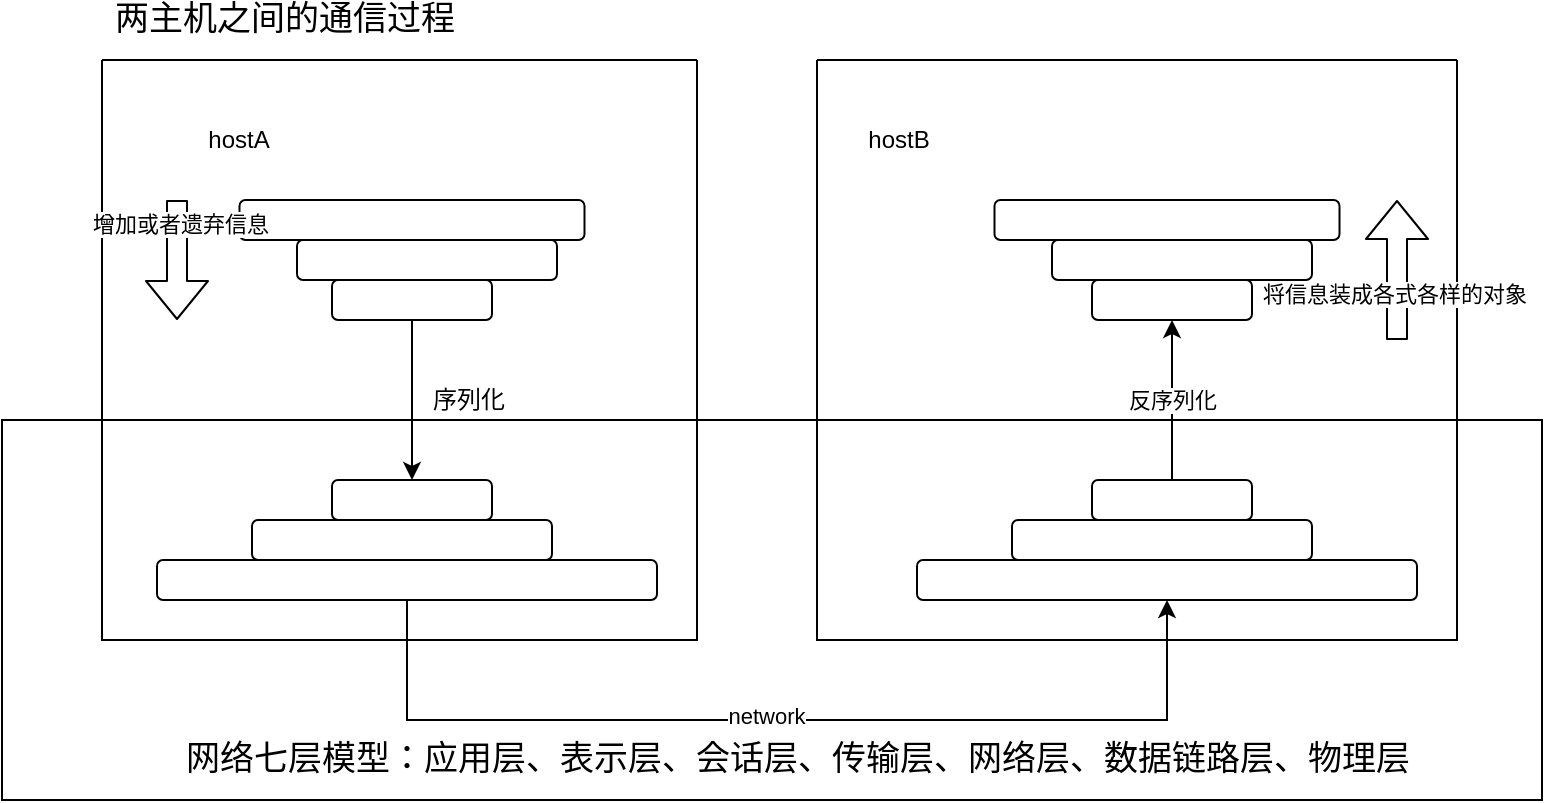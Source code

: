 <mxfile version="15.2.9" type="github">
  <diagram id="29KEiPZmwiUh0Imj3Y1-" name="Page-1">
    <mxGraphModel dx="1422" dy="762" grid="1" gridSize="10" guides="1" tooltips="1" connect="1" arrows="1" fold="1" page="1" pageScale="1" pageWidth="827" pageHeight="1169" math="0" shadow="0">
      <root>
        <mxCell id="0" />
        <mxCell id="1" parent="0" />
        <mxCell id="1BulkkMIy87TA3UZv_x9-26" value="" style="rounded=0;whiteSpace=wrap;html=1;fontSize=17;" vertex="1" parent="1">
          <mxGeometry x="10" y="290" width="770" height="190" as="geometry" />
        </mxCell>
        <mxCell id="8UmH8zV3gvCcBb7hziTH-1" value="" style="rounded=1;whiteSpace=wrap;html=1;" parent="1" vertex="1">
          <mxGeometry x="175" y="320" width="80" height="20" as="geometry" />
        </mxCell>
        <mxCell id="8UmH8zV3gvCcBb7hziTH-2" value="" style="rounded=1;whiteSpace=wrap;html=1;" parent="1" vertex="1">
          <mxGeometry x="135" y="340" width="150" height="20" as="geometry" />
        </mxCell>
        <mxCell id="8UmH8zV3gvCcBb7hziTH-7" style="edgeStyle=orthogonalEdgeStyle;rounded=0;orthogonalLoop=1;jettySize=auto;html=1;exitX=0.5;exitY=1;exitDx=0;exitDy=0;entryX=0.5;entryY=1;entryDx=0;entryDy=0;" parent="1" source="8UmH8zV3gvCcBb7hziTH-3" target="8UmH8zV3gvCcBb7hziTH-6" edge="1">
          <mxGeometry relative="1" as="geometry">
            <mxPoint x="212.5" y="390" as="targetPoint" />
            <Array as="points">
              <mxPoint x="212.5" y="440" />
              <mxPoint x="592.5" y="440" />
            </Array>
          </mxGeometry>
        </mxCell>
        <mxCell id="1BulkkMIy87TA3UZv_x9-9" value="network" style="edgeLabel;html=1;align=center;verticalAlign=middle;resizable=0;points=[];" vertex="1" connectable="0" parent="8UmH8zV3gvCcBb7hziTH-7">
          <mxGeometry x="-0.044" y="2" relative="1" as="geometry">
            <mxPoint as="offset" />
          </mxGeometry>
        </mxCell>
        <mxCell id="8UmH8zV3gvCcBb7hziTH-3" value="" style="rounded=1;whiteSpace=wrap;html=1;" parent="1" vertex="1">
          <mxGeometry x="87.5" y="360" width="250" height="20" as="geometry" />
        </mxCell>
        <mxCell id="1BulkkMIy87TA3UZv_x9-2" value="反序列化" style="edgeStyle=orthogonalEdgeStyle;rounded=0;orthogonalLoop=1;jettySize=auto;html=1;" edge="1" parent="1" source="8UmH8zV3gvCcBb7hziTH-4" target="1BulkkMIy87TA3UZv_x9-1">
          <mxGeometry relative="1" as="geometry" />
        </mxCell>
        <mxCell id="8UmH8zV3gvCcBb7hziTH-4" value="" style="rounded=1;whiteSpace=wrap;html=1;" parent="1" vertex="1">
          <mxGeometry x="555" y="320" width="80" height="20" as="geometry" />
        </mxCell>
        <mxCell id="8UmH8zV3gvCcBb7hziTH-5" value="" style="rounded=1;whiteSpace=wrap;html=1;" parent="1" vertex="1">
          <mxGeometry x="515" y="340" width="150" height="20" as="geometry" />
        </mxCell>
        <mxCell id="8UmH8zV3gvCcBb7hziTH-6" value="" style="rounded=1;whiteSpace=wrap;html=1;" parent="1" vertex="1">
          <mxGeometry x="467.5" y="360" width="250" height="20" as="geometry" />
        </mxCell>
        <mxCell id="1BulkkMIy87TA3UZv_x9-1" value="" style="rounded=1;whiteSpace=wrap;html=1;" vertex="1" parent="1">
          <mxGeometry x="555" y="220" width="80" height="20" as="geometry" />
        </mxCell>
        <mxCell id="1BulkkMIy87TA3UZv_x9-3" value="" style="rounded=1;whiteSpace=wrap;html=1;" vertex="1" parent="1">
          <mxGeometry x="535" y="200" width="130" height="20" as="geometry" />
        </mxCell>
        <mxCell id="1BulkkMIy87TA3UZv_x9-4" value="" style="rounded=1;whiteSpace=wrap;html=1;" vertex="1" parent="1">
          <mxGeometry x="506.25" y="180" width="172.5" height="20" as="geometry" />
        </mxCell>
        <mxCell id="1BulkkMIy87TA3UZv_x9-5" value="" style="swimlane;startSize=0;" vertex="1" parent="1">
          <mxGeometry x="60" y="110" width="297.5" height="290" as="geometry" />
        </mxCell>
        <mxCell id="1BulkkMIy87TA3UZv_x9-14" value="序列化" style="text;html=1;align=center;verticalAlign=middle;resizable=0;points=[];autosize=1;strokeColor=none;fillColor=none;" vertex="1" parent="1BulkkMIy87TA3UZv_x9-5">
          <mxGeometry x="157.5" y="160" width="50" height="20" as="geometry" />
        </mxCell>
        <mxCell id="1BulkkMIy87TA3UZv_x9-15" value="" style="rounded=1;whiteSpace=wrap;html=1;" vertex="1" parent="1BulkkMIy87TA3UZv_x9-5">
          <mxGeometry x="115" y="110" width="80" height="20" as="geometry" />
        </mxCell>
        <mxCell id="1BulkkMIy87TA3UZv_x9-16" value="" style="rounded=1;whiteSpace=wrap;html=1;" vertex="1" parent="1BulkkMIy87TA3UZv_x9-5">
          <mxGeometry x="97.5" y="90" width="130" height="20" as="geometry" />
        </mxCell>
        <mxCell id="1BulkkMIy87TA3UZv_x9-17" value="" style="rounded=1;whiteSpace=wrap;html=1;" vertex="1" parent="1BulkkMIy87TA3UZv_x9-5">
          <mxGeometry x="68.75" y="70" width="172.5" height="20" as="geometry" />
        </mxCell>
        <mxCell id="1BulkkMIy87TA3UZv_x9-23" value="" style="shape=flexArrow;endArrow=classic;html=1;" edge="1" parent="1BulkkMIy87TA3UZv_x9-5">
          <mxGeometry width="50" height="50" relative="1" as="geometry">
            <mxPoint x="37.5" y="70" as="sourcePoint" />
            <mxPoint x="37.5" y="130" as="targetPoint" />
          </mxGeometry>
        </mxCell>
        <mxCell id="1BulkkMIy87TA3UZv_x9-24" value="增加或者遗弃信息" style="edgeLabel;html=1;align=center;verticalAlign=middle;resizable=0;points=[];" vertex="1" connectable="0" parent="1BulkkMIy87TA3UZv_x9-23">
          <mxGeometry x="-0.6" y="1" relative="1" as="geometry">
            <mxPoint as="offset" />
          </mxGeometry>
        </mxCell>
        <mxCell id="1BulkkMIy87TA3UZv_x9-6" value="" style="swimlane;startSize=0;" vertex="1" parent="1">
          <mxGeometry x="417.5" y="110" width="320" height="290" as="geometry" />
        </mxCell>
        <mxCell id="1BulkkMIy87TA3UZv_x9-12" value="" style="shape=flexArrow;endArrow=classic;html=1;" edge="1" parent="1BulkkMIy87TA3UZv_x9-6">
          <mxGeometry width="50" height="50" relative="1" as="geometry">
            <mxPoint x="290" y="140" as="sourcePoint" />
            <mxPoint x="290" y="70" as="targetPoint" />
          </mxGeometry>
        </mxCell>
        <mxCell id="1BulkkMIy87TA3UZv_x9-13" value="将信息装成各式各样的对象" style="edgeLabel;html=1;align=center;verticalAlign=middle;resizable=0;points=[];" vertex="1" connectable="0" parent="1BulkkMIy87TA3UZv_x9-12">
          <mxGeometry x="-0.343" y="2" relative="1" as="geometry">
            <mxPoint as="offset" />
          </mxGeometry>
        </mxCell>
        <mxCell id="1BulkkMIy87TA3UZv_x9-7" value="hostA" style="text;html=1;align=center;verticalAlign=middle;resizable=0;points=[];autosize=1;strokeColor=none;fillColor=none;" vertex="1" parent="1">
          <mxGeometry x="102.5" y="140" width="50" height="20" as="geometry" />
        </mxCell>
        <mxCell id="1BulkkMIy87TA3UZv_x9-8" value="hostB" style="text;html=1;align=center;verticalAlign=middle;resizable=0;points=[];autosize=1;strokeColor=none;fillColor=none;" vertex="1" parent="1">
          <mxGeometry x="432.5" y="140" width="50" height="20" as="geometry" />
        </mxCell>
        <mxCell id="1BulkkMIy87TA3UZv_x9-22" style="edgeStyle=orthogonalEdgeStyle;rounded=0;orthogonalLoop=1;jettySize=auto;html=1;" edge="1" parent="1" source="1BulkkMIy87TA3UZv_x9-15" target="8UmH8zV3gvCcBb7hziTH-1">
          <mxGeometry relative="1" as="geometry" />
        </mxCell>
        <mxCell id="1BulkkMIy87TA3UZv_x9-25" value="两主机之间的通信过程" style="text;html=1;strokeColor=none;fillColor=none;align=center;verticalAlign=middle;whiteSpace=wrap;rounded=0;fontSize=17;" vertex="1" parent="1">
          <mxGeometry x="63" y="80" width="177" height="20" as="geometry" />
        </mxCell>
        <mxCell id="1BulkkMIy87TA3UZv_x9-28" value="网络七层模型：应用层、表示层、会话层、传输层、网络层、数据链路层、物理层" style="text;html=1;strokeColor=none;fillColor=none;align=center;verticalAlign=middle;whiteSpace=wrap;rounded=0;fontSize=17;" vertex="1" parent="1">
          <mxGeometry x="97.5" y="460" width="620" as="geometry" />
        </mxCell>
      </root>
    </mxGraphModel>
  </diagram>
</mxfile>
